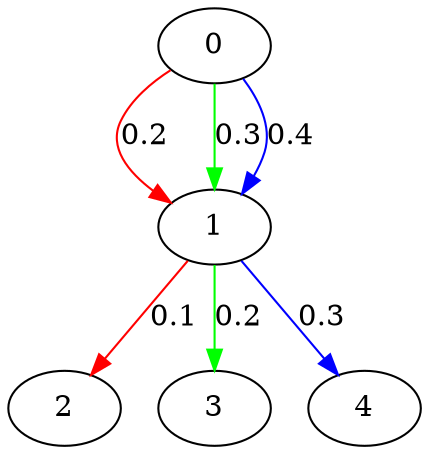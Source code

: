 digraph {
    0 -> 1 [label="0.2", color=red];
    1 -> 2 [label=0.1, color=red];

    0 -> 1 [label=0.3, color=green];
    1 -> 3 [label=0.2, color=green];

    0 -> 1 [label=0.4, color=blue];
    1 -> 4 [label=0.3, color=blue];
}
